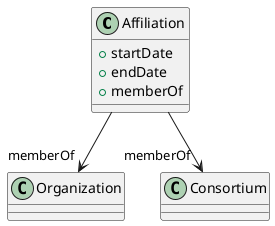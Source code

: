 @startuml
class Affiliation {
+startDate
+endDate
+memberOf

}
Affiliation -d-> "memberOf" Organization
Affiliation -d-> "memberOf" Consortium

@enduml